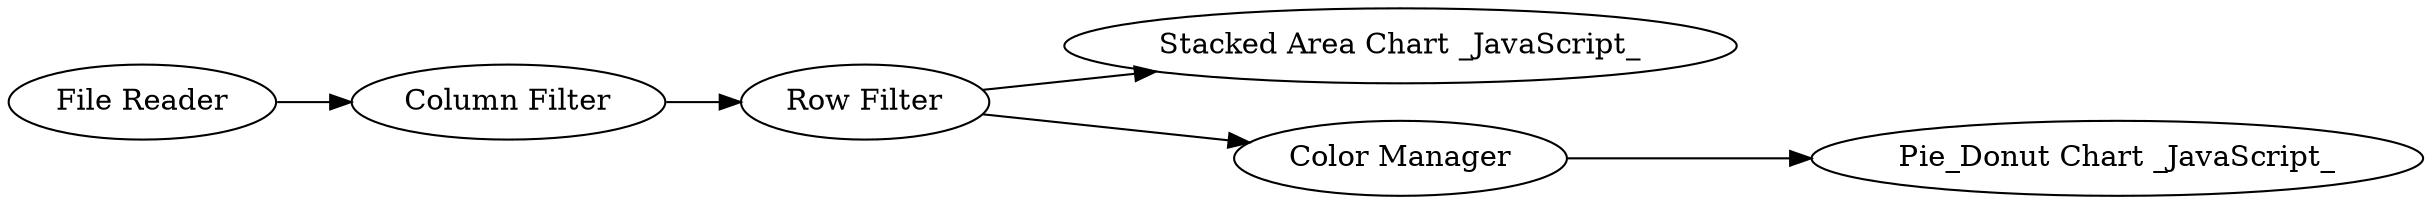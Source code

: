digraph {
	"1596508172124026520_2" [label="Column Filter"]
	"1596508172124026520_3" [label="Row Filter"]
	"1596508172124026520_5" [label="Pie_Donut Chart _JavaScript_"]
	"1596508172124026520_1" [label="File Reader"]
	"1596508172124026520_4" [label="Stacked Area Chart _JavaScript_"]
	"1596508172124026520_6" [label="Color Manager"]
	"1596508172124026520_3" -> "1596508172124026520_6"
	"1596508172124026520_2" -> "1596508172124026520_3"
	"1596508172124026520_3" -> "1596508172124026520_4"
	"1596508172124026520_6" -> "1596508172124026520_5"
	"1596508172124026520_1" -> "1596508172124026520_2"
	rankdir=LR
}
